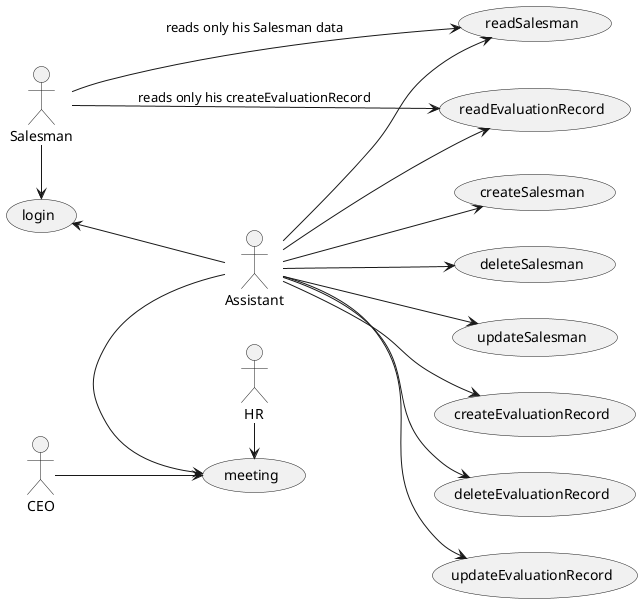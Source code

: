 @startuml
'https://plantuml.com/use-case-diagram
left to right direction

actor CEO
actor Assistant
actor Salesman
actor HR

usecase meeting

usecase readSalesman
usecase createSalesman
usecase deleteSalesman
usecase updateSalesman

usecase readEvaluationRecord
usecase createEvaluationRecord
usecase deleteEvaluationRecord
usecase updateEvaluationRecord

usecase login

Salesman --> readSalesman : reads only his Salesman data
Salesman --> readEvaluationRecord : reads only his createEvaluationRecord
Assistant --> readEvaluationRecord
Assistant --> readSalesman
Assistant --> createEvaluationRecord
Assistant --> createSalesman
Assistant --> updateEvaluationRecord
Assistant --> updateSalesman
Assistant --> deleteEvaluationRecord
Assistant --> deleteSalesman
Assistant -up-> login
Salesman -> login

CEO --> meeting
Assistant -> meeting
HR -> meeting


@enduml